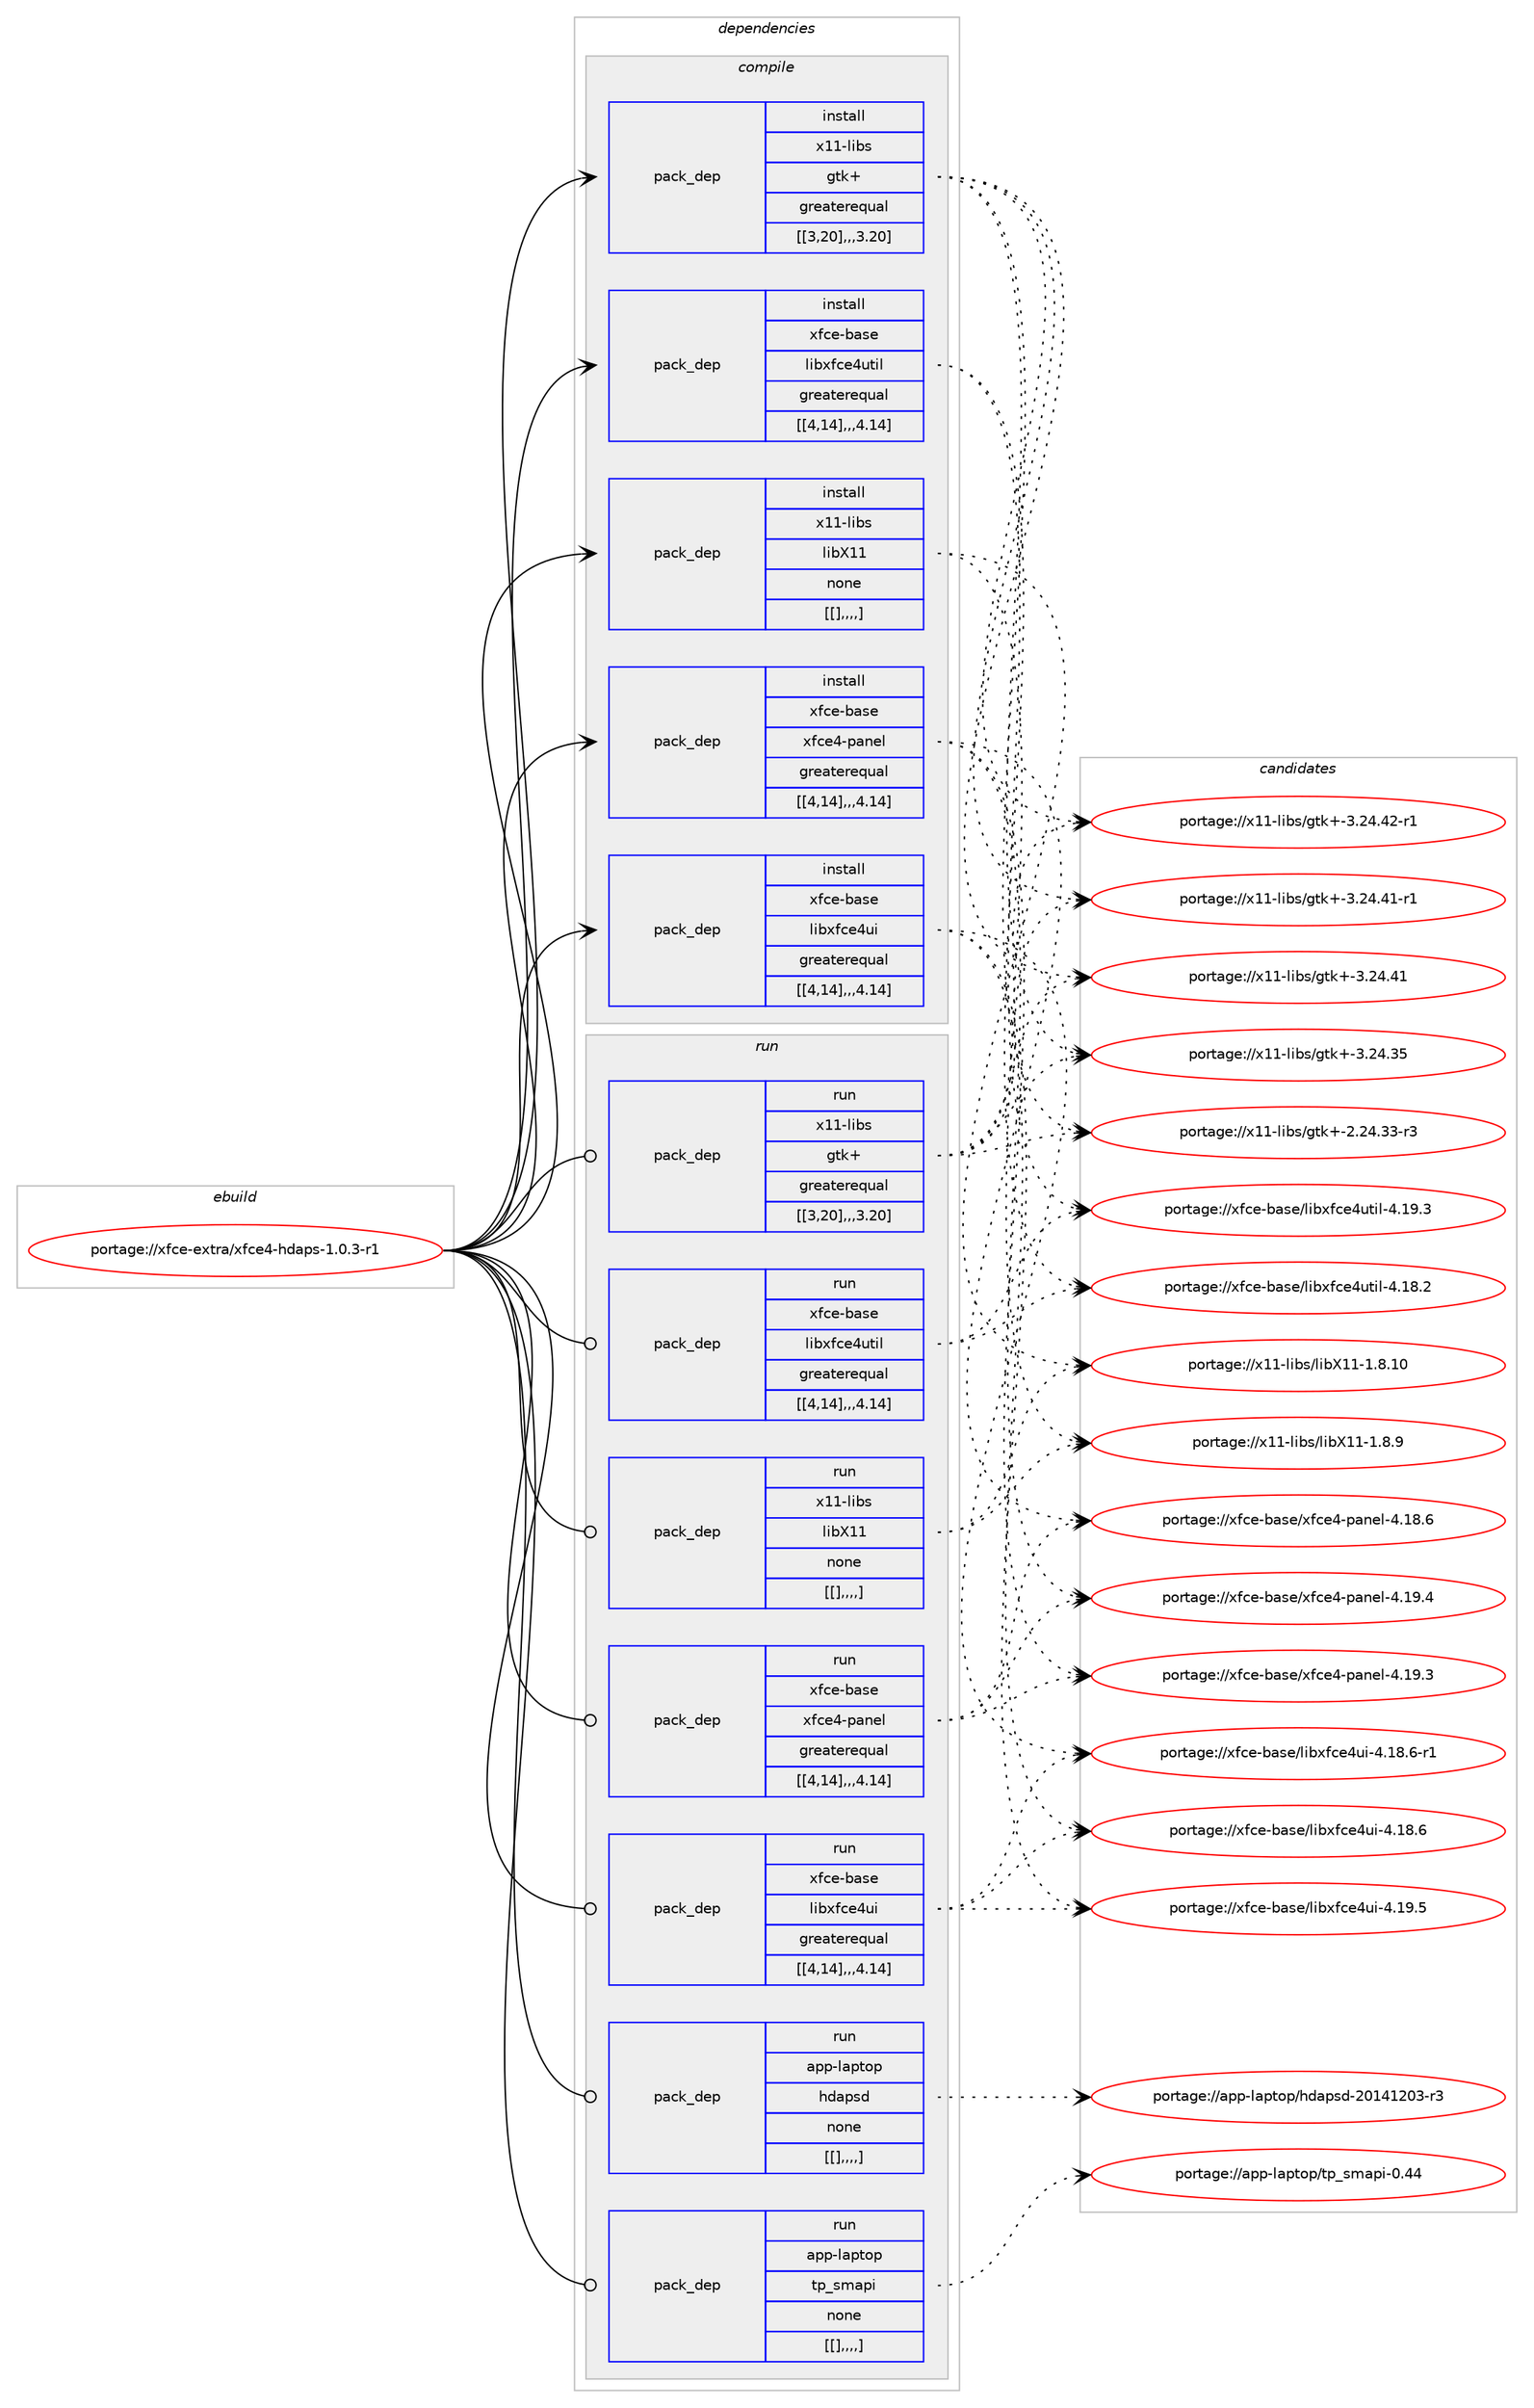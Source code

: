 digraph prolog {

# *************
# Graph options
# *************

newrank=true;
concentrate=true;
compound=true;
graph [rankdir=LR,fontname=Helvetica,fontsize=10,ranksep=1.5];#, ranksep=2.5, nodesep=0.2];
edge  [arrowhead=vee];
node  [fontname=Helvetica,fontsize=10];

# **********
# The ebuild
# **********

subgraph cluster_leftcol {
color=gray;
label=<<i>ebuild</i>>;
id [label="portage://xfce-extra/xfce4-hdaps-1.0.3-r1", color=red, width=4, href="../xfce-extra/xfce4-hdaps-1.0.3-r1.svg"];
}

# ****************
# The dependencies
# ****************

subgraph cluster_midcol {
color=gray;
label=<<i>dependencies</i>>;
subgraph cluster_compile {
fillcolor="#eeeeee";
style=filled;
label=<<i>compile</i>>;
subgraph pack359735 {
dependency492988 [label=<<TABLE BORDER="0" CELLBORDER="1" CELLSPACING="0" CELLPADDING="4" WIDTH="220"><TR><TD ROWSPAN="6" CELLPADDING="30">pack_dep</TD></TR><TR><TD WIDTH="110">install</TD></TR><TR><TD>x11-libs</TD></TR><TR><TD>gtk+</TD></TR><TR><TD>greaterequal</TD></TR><TR><TD>[[3,20],,,3.20]</TD></TR></TABLE>>, shape=none, color=blue];
}
id:e -> dependency492988:w [weight=20,style="solid",arrowhead="vee"];
subgraph pack359736 {
dependency492989 [label=<<TABLE BORDER="0" CELLBORDER="1" CELLSPACING="0" CELLPADDING="4" WIDTH="220"><TR><TD ROWSPAN="6" CELLPADDING="30">pack_dep</TD></TR><TR><TD WIDTH="110">install</TD></TR><TR><TD>x11-libs</TD></TR><TR><TD>libX11</TD></TR><TR><TD>none</TD></TR><TR><TD>[[],,,,]</TD></TR></TABLE>>, shape=none, color=blue];
}
id:e -> dependency492989:w [weight=20,style="solid",arrowhead="vee"];
subgraph pack359737 {
dependency492990 [label=<<TABLE BORDER="0" CELLBORDER="1" CELLSPACING="0" CELLPADDING="4" WIDTH="220"><TR><TD ROWSPAN="6" CELLPADDING="30">pack_dep</TD></TR><TR><TD WIDTH="110">install</TD></TR><TR><TD>xfce-base</TD></TR><TR><TD>libxfce4ui</TD></TR><TR><TD>greaterequal</TD></TR><TR><TD>[[4,14],,,4.14]</TD></TR></TABLE>>, shape=none, color=blue];
}
id:e -> dependency492990:w [weight=20,style="solid",arrowhead="vee"];
subgraph pack359738 {
dependency492991 [label=<<TABLE BORDER="0" CELLBORDER="1" CELLSPACING="0" CELLPADDING="4" WIDTH="220"><TR><TD ROWSPAN="6" CELLPADDING="30">pack_dep</TD></TR><TR><TD WIDTH="110">install</TD></TR><TR><TD>xfce-base</TD></TR><TR><TD>libxfce4util</TD></TR><TR><TD>greaterequal</TD></TR><TR><TD>[[4,14],,,4.14]</TD></TR></TABLE>>, shape=none, color=blue];
}
id:e -> dependency492991:w [weight=20,style="solid",arrowhead="vee"];
subgraph pack359739 {
dependency492992 [label=<<TABLE BORDER="0" CELLBORDER="1" CELLSPACING="0" CELLPADDING="4" WIDTH="220"><TR><TD ROWSPAN="6" CELLPADDING="30">pack_dep</TD></TR><TR><TD WIDTH="110">install</TD></TR><TR><TD>xfce-base</TD></TR><TR><TD>xfce4-panel</TD></TR><TR><TD>greaterequal</TD></TR><TR><TD>[[4,14],,,4.14]</TD></TR></TABLE>>, shape=none, color=blue];
}
id:e -> dependency492992:w [weight=20,style="solid",arrowhead="vee"];
}
subgraph cluster_compileandrun {
fillcolor="#eeeeee";
style=filled;
label=<<i>compile and run</i>>;
}
subgraph cluster_run {
fillcolor="#eeeeee";
style=filled;
label=<<i>run</i>>;
subgraph pack359740 {
dependency492993 [label=<<TABLE BORDER="0" CELLBORDER="1" CELLSPACING="0" CELLPADDING="4" WIDTH="220"><TR><TD ROWSPAN="6" CELLPADDING="30">pack_dep</TD></TR><TR><TD WIDTH="110">run</TD></TR><TR><TD>app-laptop</TD></TR><TR><TD>hdapsd</TD></TR><TR><TD>none</TD></TR><TR><TD>[[],,,,]</TD></TR></TABLE>>, shape=none, color=blue];
}
id:e -> dependency492993:w [weight=20,style="solid",arrowhead="odot"];
subgraph pack359741 {
dependency492994 [label=<<TABLE BORDER="0" CELLBORDER="1" CELLSPACING="0" CELLPADDING="4" WIDTH="220"><TR><TD ROWSPAN="6" CELLPADDING="30">pack_dep</TD></TR><TR><TD WIDTH="110">run</TD></TR><TR><TD>app-laptop</TD></TR><TR><TD>tp_smapi</TD></TR><TR><TD>none</TD></TR><TR><TD>[[],,,,]</TD></TR></TABLE>>, shape=none, color=blue];
}
id:e -> dependency492994:w [weight=20,style="solid",arrowhead="odot"];
subgraph pack359742 {
dependency492995 [label=<<TABLE BORDER="0" CELLBORDER="1" CELLSPACING="0" CELLPADDING="4" WIDTH="220"><TR><TD ROWSPAN="6" CELLPADDING="30">pack_dep</TD></TR><TR><TD WIDTH="110">run</TD></TR><TR><TD>x11-libs</TD></TR><TR><TD>gtk+</TD></TR><TR><TD>greaterequal</TD></TR><TR><TD>[[3,20],,,3.20]</TD></TR></TABLE>>, shape=none, color=blue];
}
id:e -> dependency492995:w [weight=20,style="solid",arrowhead="odot"];
subgraph pack359743 {
dependency492996 [label=<<TABLE BORDER="0" CELLBORDER="1" CELLSPACING="0" CELLPADDING="4" WIDTH="220"><TR><TD ROWSPAN="6" CELLPADDING="30">pack_dep</TD></TR><TR><TD WIDTH="110">run</TD></TR><TR><TD>x11-libs</TD></TR><TR><TD>libX11</TD></TR><TR><TD>none</TD></TR><TR><TD>[[],,,,]</TD></TR></TABLE>>, shape=none, color=blue];
}
id:e -> dependency492996:w [weight=20,style="solid",arrowhead="odot"];
subgraph pack359744 {
dependency492997 [label=<<TABLE BORDER="0" CELLBORDER="1" CELLSPACING="0" CELLPADDING="4" WIDTH="220"><TR><TD ROWSPAN="6" CELLPADDING="30">pack_dep</TD></TR><TR><TD WIDTH="110">run</TD></TR><TR><TD>xfce-base</TD></TR><TR><TD>libxfce4ui</TD></TR><TR><TD>greaterequal</TD></TR><TR><TD>[[4,14],,,4.14]</TD></TR></TABLE>>, shape=none, color=blue];
}
id:e -> dependency492997:w [weight=20,style="solid",arrowhead="odot"];
subgraph pack359745 {
dependency492998 [label=<<TABLE BORDER="0" CELLBORDER="1" CELLSPACING="0" CELLPADDING="4" WIDTH="220"><TR><TD ROWSPAN="6" CELLPADDING="30">pack_dep</TD></TR><TR><TD WIDTH="110">run</TD></TR><TR><TD>xfce-base</TD></TR><TR><TD>libxfce4util</TD></TR><TR><TD>greaterequal</TD></TR><TR><TD>[[4,14],,,4.14]</TD></TR></TABLE>>, shape=none, color=blue];
}
id:e -> dependency492998:w [weight=20,style="solid",arrowhead="odot"];
subgraph pack359746 {
dependency492999 [label=<<TABLE BORDER="0" CELLBORDER="1" CELLSPACING="0" CELLPADDING="4" WIDTH="220"><TR><TD ROWSPAN="6" CELLPADDING="30">pack_dep</TD></TR><TR><TD WIDTH="110">run</TD></TR><TR><TD>xfce-base</TD></TR><TR><TD>xfce4-panel</TD></TR><TR><TD>greaterequal</TD></TR><TR><TD>[[4,14],,,4.14]</TD></TR></TABLE>>, shape=none, color=blue];
}
id:e -> dependency492999:w [weight=20,style="solid",arrowhead="odot"];
}
}

# **************
# The candidates
# **************

subgraph cluster_choices {
rank=same;
color=gray;
label=<<i>candidates</i>>;

subgraph choice359735 {
color=black;
nodesep=1;
choice12049494510810598115471031161074345514650524652504511449 [label="portage://x11-libs/gtk+-3.24.42-r1", color=red, width=4,href="../x11-libs/gtk+-3.24.42-r1.svg"];
choice12049494510810598115471031161074345514650524652494511449 [label="portage://x11-libs/gtk+-3.24.41-r1", color=red, width=4,href="../x11-libs/gtk+-3.24.41-r1.svg"];
choice1204949451081059811547103116107434551465052465249 [label="portage://x11-libs/gtk+-3.24.41", color=red, width=4,href="../x11-libs/gtk+-3.24.41.svg"];
choice1204949451081059811547103116107434551465052465153 [label="portage://x11-libs/gtk+-3.24.35", color=red, width=4,href="../x11-libs/gtk+-3.24.35.svg"];
choice12049494510810598115471031161074345504650524651514511451 [label="portage://x11-libs/gtk+-2.24.33-r3", color=red, width=4,href="../x11-libs/gtk+-2.24.33-r3.svg"];
dependency492988:e -> choice12049494510810598115471031161074345514650524652504511449:w [style=dotted,weight="100"];
dependency492988:e -> choice12049494510810598115471031161074345514650524652494511449:w [style=dotted,weight="100"];
dependency492988:e -> choice1204949451081059811547103116107434551465052465249:w [style=dotted,weight="100"];
dependency492988:e -> choice1204949451081059811547103116107434551465052465153:w [style=dotted,weight="100"];
dependency492988:e -> choice12049494510810598115471031161074345504650524651514511451:w [style=dotted,weight="100"];
}
subgraph choice359736 {
color=black;
nodesep=1;
choice12049494510810598115471081059888494945494656464948 [label="portage://x11-libs/libX11-1.8.10", color=red, width=4,href="../x11-libs/libX11-1.8.10.svg"];
choice120494945108105981154710810598884949454946564657 [label="portage://x11-libs/libX11-1.8.9", color=red, width=4,href="../x11-libs/libX11-1.8.9.svg"];
dependency492989:e -> choice12049494510810598115471081059888494945494656464948:w [style=dotted,weight="100"];
dependency492989:e -> choice120494945108105981154710810598884949454946564657:w [style=dotted,weight="100"];
}
subgraph choice359737 {
color=black;
nodesep=1;
choice120102991014598971151014710810598120102991015211710545524649574653 [label="portage://xfce-base/libxfce4ui-4.19.5", color=red, width=4,href="../xfce-base/libxfce4ui-4.19.5.svg"];
choice1201029910145989711510147108105981201029910152117105455246495646544511449 [label="portage://xfce-base/libxfce4ui-4.18.6-r1", color=red, width=4,href="../xfce-base/libxfce4ui-4.18.6-r1.svg"];
choice120102991014598971151014710810598120102991015211710545524649564654 [label="portage://xfce-base/libxfce4ui-4.18.6", color=red, width=4,href="../xfce-base/libxfce4ui-4.18.6.svg"];
dependency492990:e -> choice120102991014598971151014710810598120102991015211710545524649574653:w [style=dotted,weight="100"];
dependency492990:e -> choice1201029910145989711510147108105981201029910152117105455246495646544511449:w [style=dotted,weight="100"];
dependency492990:e -> choice120102991014598971151014710810598120102991015211710545524649564654:w [style=dotted,weight="100"];
}
subgraph choice359738 {
color=black;
nodesep=1;
choice120102991014598971151014710810598120102991015211711610510845524649574651 [label="portage://xfce-base/libxfce4util-4.19.3", color=red, width=4,href="../xfce-base/libxfce4util-4.19.3.svg"];
choice120102991014598971151014710810598120102991015211711610510845524649564650 [label="portage://xfce-base/libxfce4util-4.18.2", color=red, width=4,href="../xfce-base/libxfce4util-4.18.2.svg"];
dependency492991:e -> choice120102991014598971151014710810598120102991015211711610510845524649574651:w [style=dotted,weight="100"];
dependency492991:e -> choice120102991014598971151014710810598120102991015211711610510845524649564650:w [style=dotted,weight="100"];
}
subgraph choice359739 {
color=black;
nodesep=1;
choice12010299101459897115101471201029910152451129711010110845524649574652 [label="portage://xfce-base/xfce4-panel-4.19.4", color=red, width=4,href="../xfce-base/xfce4-panel-4.19.4.svg"];
choice12010299101459897115101471201029910152451129711010110845524649574651 [label="portage://xfce-base/xfce4-panel-4.19.3", color=red, width=4,href="../xfce-base/xfce4-panel-4.19.3.svg"];
choice12010299101459897115101471201029910152451129711010110845524649564654 [label="portage://xfce-base/xfce4-panel-4.18.6", color=red, width=4,href="../xfce-base/xfce4-panel-4.18.6.svg"];
dependency492992:e -> choice12010299101459897115101471201029910152451129711010110845524649574652:w [style=dotted,weight="100"];
dependency492992:e -> choice12010299101459897115101471201029910152451129711010110845524649574651:w [style=dotted,weight="100"];
dependency492992:e -> choice12010299101459897115101471201029910152451129711010110845524649564654:w [style=dotted,weight="100"];
}
subgraph choice359740 {
color=black;
nodesep=1;
choice97112112451089711211611111247104100971121151004550484952495048514511451 [label="portage://app-laptop/hdapsd-20141203-r3", color=red, width=4,href="../app-laptop/hdapsd-20141203-r3.svg"];
dependency492993:e -> choice97112112451089711211611111247104100971121151004550484952495048514511451:w [style=dotted,weight="100"];
}
subgraph choice359741 {
color=black;
nodesep=1;
choice9711211245108971121161111124711611295115109971121054548465252 [label="portage://app-laptop/tp_smapi-0.44", color=red, width=4,href="../app-laptop/tp_smapi-0.44.svg"];
dependency492994:e -> choice9711211245108971121161111124711611295115109971121054548465252:w [style=dotted,weight="100"];
}
subgraph choice359742 {
color=black;
nodesep=1;
choice12049494510810598115471031161074345514650524652504511449 [label="portage://x11-libs/gtk+-3.24.42-r1", color=red, width=4,href="../x11-libs/gtk+-3.24.42-r1.svg"];
choice12049494510810598115471031161074345514650524652494511449 [label="portage://x11-libs/gtk+-3.24.41-r1", color=red, width=4,href="../x11-libs/gtk+-3.24.41-r1.svg"];
choice1204949451081059811547103116107434551465052465249 [label="portage://x11-libs/gtk+-3.24.41", color=red, width=4,href="../x11-libs/gtk+-3.24.41.svg"];
choice1204949451081059811547103116107434551465052465153 [label="portage://x11-libs/gtk+-3.24.35", color=red, width=4,href="../x11-libs/gtk+-3.24.35.svg"];
choice12049494510810598115471031161074345504650524651514511451 [label="portage://x11-libs/gtk+-2.24.33-r3", color=red, width=4,href="../x11-libs/gtk+-2.24.33-r3.svg"];
dependency492995:e -> choice12049494510810598115471031161074345514650524652504511449:w [style=dotted,weight="100"];
dependency492995:e -> choice12049494510810598115471031161074345514650524652494511449:w [style=dotted,weight="100"];
dependency492995:e -> choice1204949451081059811547103116107434551465052465249:w [style=dotted,weight="100"];
dependency492995:e -> choice1204949451081059811547103116107434551465052465153:w [style=dotted,weight="100"];
dependency492995:e -> choice12049494510810598115471031161074345504650524651514511451:w [style=dotted,weight="100"];
}
subgraph choice359743 {
color=black;
nodesep=1;
choice12049494510810598115471081059888494945494656464948 [label="portage://x11-libs/libX11-1.8.10", color=red, width=4,href="../x11-libs/libX11-1.8.10.svg"];
choice120494945108105981154710810598884949454946564657 [label="portage://x11-libs/libX11-1.8.9", color=red, width=4,href="../x11-libs/libX11-1.8.9.svg"];
dependency492996:e -> choice12049494510810598115471081059888494945494656464948:w [style=dotted,weight="100"];
dependency492996:e -> choice120494945108105981154710810598884949454946564657:w [style=dotted,weight="100"];
}
subgraph choice359744 {
color=black;
nodesep=1;
choice120102991014598971151014710810598120102991015211710545524649574653 [label="portage://xfce-base/libxfce4ui-4.19.5", color=red, width=4,href="../xfce-base/libxfce4ui-4.19.5.svg"];
choice1201029910145989711510147108105981201029910152117105455246495646544511449 [label="portage://xfce-base/libxfce4ui-4.18.6-r1", color=red, width=4,href="../xfce-base/libxfce4ui-4.18.6-r1.svg"];
choice120102991014598971151014710810598120102991015211710545524649564654 [label="portage://xfce-base/libxfce4ui-4.18.6", color=red, width=4,href="../xfce-base/libxfce4ui-4.18.6.svg"];
dependency492997:e -> choice120102991014598971151014710810598120102991015211710545524649574653:w [style=dotted,weight="100"];
dependency492997:e -> choice1201029910145989711510147108105981201029910152117105455246495646544511449:w [style=dotted,weight="100"];
dependency492997:e -> choice120102991014598971151014710810598120102991015211710545524649564654:w [style=dotted,weight="100"];
}
subgraph choice359745 {
color=black;
nodesep=1;
choice120102991014598971151014710810598120102991015211711610510845524649574651 [label="portage://xfce-base/libxfce4util-4.19.3", color=red, width=4,href="../xfce-base/libxfce4util-4.19.3.svg"];
choice120102991014598971151014710810598120102991015211711610510845524649564650 [label="portage://xfce-base/libxfce4util-4.18.2", color=red, width=4,href="../xfce-base/libxfce4util-4.18.2.svg"];
dependency492998:e -> choice120102991014598971151014710810598120102991015211711610510845524649574651:w [style=dotted,weight="100"];
dependency492998:e -> choice120102991014598971151014710810598120102991015211711610510845524649564650:w [style=dotted,weight="100"];
}
subgraph choice359746 {
color=black;
nodesep=1;
choice12010299101459897115101471201029910152451129711010110845524649574652 [label="portage://xfce-base/xfce4-panel-4.19.4", color=red, width=4,href="../xfce-base/xfce4-panel-4.19.4.svg"];
choice12010299101459897115101471201029910152451129711010110845524649574651 [label="portage://xfce-base/xfce4-panel-4.19.3", color=red, width=4,href="../xfce-base/xfce4-panel-4.19.3.svg"];
choice12010299101459897115101471201029910152451129711010110845524649564654 [label="portage://xfce-base/xfce4-panel-4.18.6", color=red, width=4,href="../xfce-base/xfce4-panel-4.18.6.svg"];
dependency492999:e -> choice12010299101459897115101471201029910152451129711010110845524649574652:w [style=dotted,weight="100"];
dependency492999:e -> choice12010299101459897115101471201029910152451129711010110845524649574651:w [style=dotted,weight="100"];
dependency492999:e -> choice12010299101459897115101471201029910152451129711010110845524649564654:w [style=dotted,weight="100"];
}
}

}
